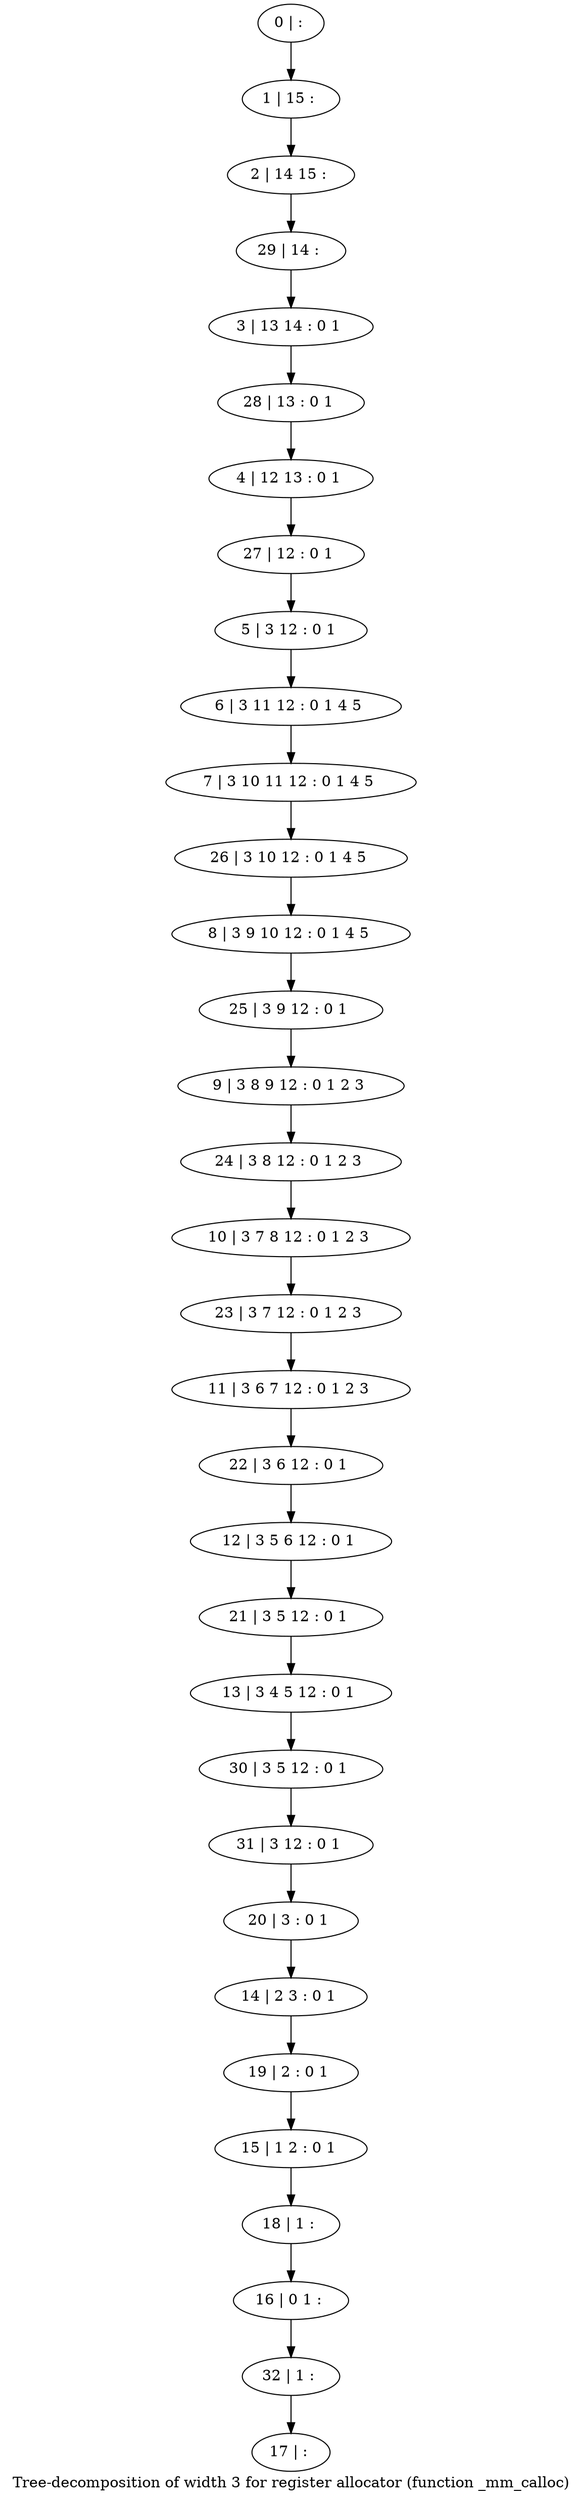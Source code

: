 digraph G {
graph [label="Tree-decomposition of width 3 for register allocator (function _mm_calloc)"]
0[label="0 | : "];
1[label="1 | 15 : "];
2[label="2 | 14 15 : "];
3[label="3 | 13 14 : 0 1 "];
4[label="4 | 12 13 : 0 1 "];
5[label="5 | 3 12 : 0 1 "];
6[label="6 | 3 11 12 : 0 1 4 5 "];
7[label="7 | 3 10 11 12 : 0 1 4 5 "];
8[label="8 | 3 9 10 12 : 0 1 4 5 "];
9[label="9 | 3 8 9 12 : 0 1 2 3 "];
10[label="10 | 3 7 8 12 : 0 1 2 3 "];
11[label="11 | 3 6 7 12 : 0 1 2 3 "];
12[label="12 | 3 5 6 12 : 0 1 "];
13[label="13 | 3 4 5 12 : 0 1 "];
14[label="14 | 2 3 : 0 1 "];
15[label="15 | 1 2 : 0 1 "];
16[label="16 | 0 1 : "];
17[label="17 | : "];
18[label="18 | 1 : "];
19[label="19 | 2 : 0 1 "];
20[label="20 | 3 : 0 1 "];
21[label="21 | 3 5 12 : 0 1 "];
22[label="22 | 3 6 12 : 0 1 "];
23[label="23 | 3 7 12 : 0 1 2 3 "];
24[label="24 | 3 8 12 : 0 1 2 3 "];
25[label="25 | 3 9 12 : 0 1 "];
26[label="26 | 3 10 12 : 0 1 4 5 "];
27[label="27 | 12 : 0 1 "];
28[label="28 | 13 : 0 1 "];
29[label="29 | 14 : "];
30[label="30 | 3 5 12 : 0 1 "];
31[label="31 | 3 12 : 0 1 "];
32[label="32 | 1 : "];
0->1 ;
1->2 ;
5->6 ;
6->7 ;
18->16 ;
15->18 ;
19->15 ;
14->19 ;
20->14 ;
21->13 ;
12->21 ;
22->12 ;
11->22 ;
23->11 ;
10->23 ;
24->10 ;
9->24 ;
25->9 ;
8->25 ;
26->8 ;
7->26 ;
27->5 ;
4->27 ;
28->4 ;
3->28 ;
29->3 ;
2->29 ;
13->30 ;
31->20 ;
30->31 ;
32->17 ;
16->32 ;
}
